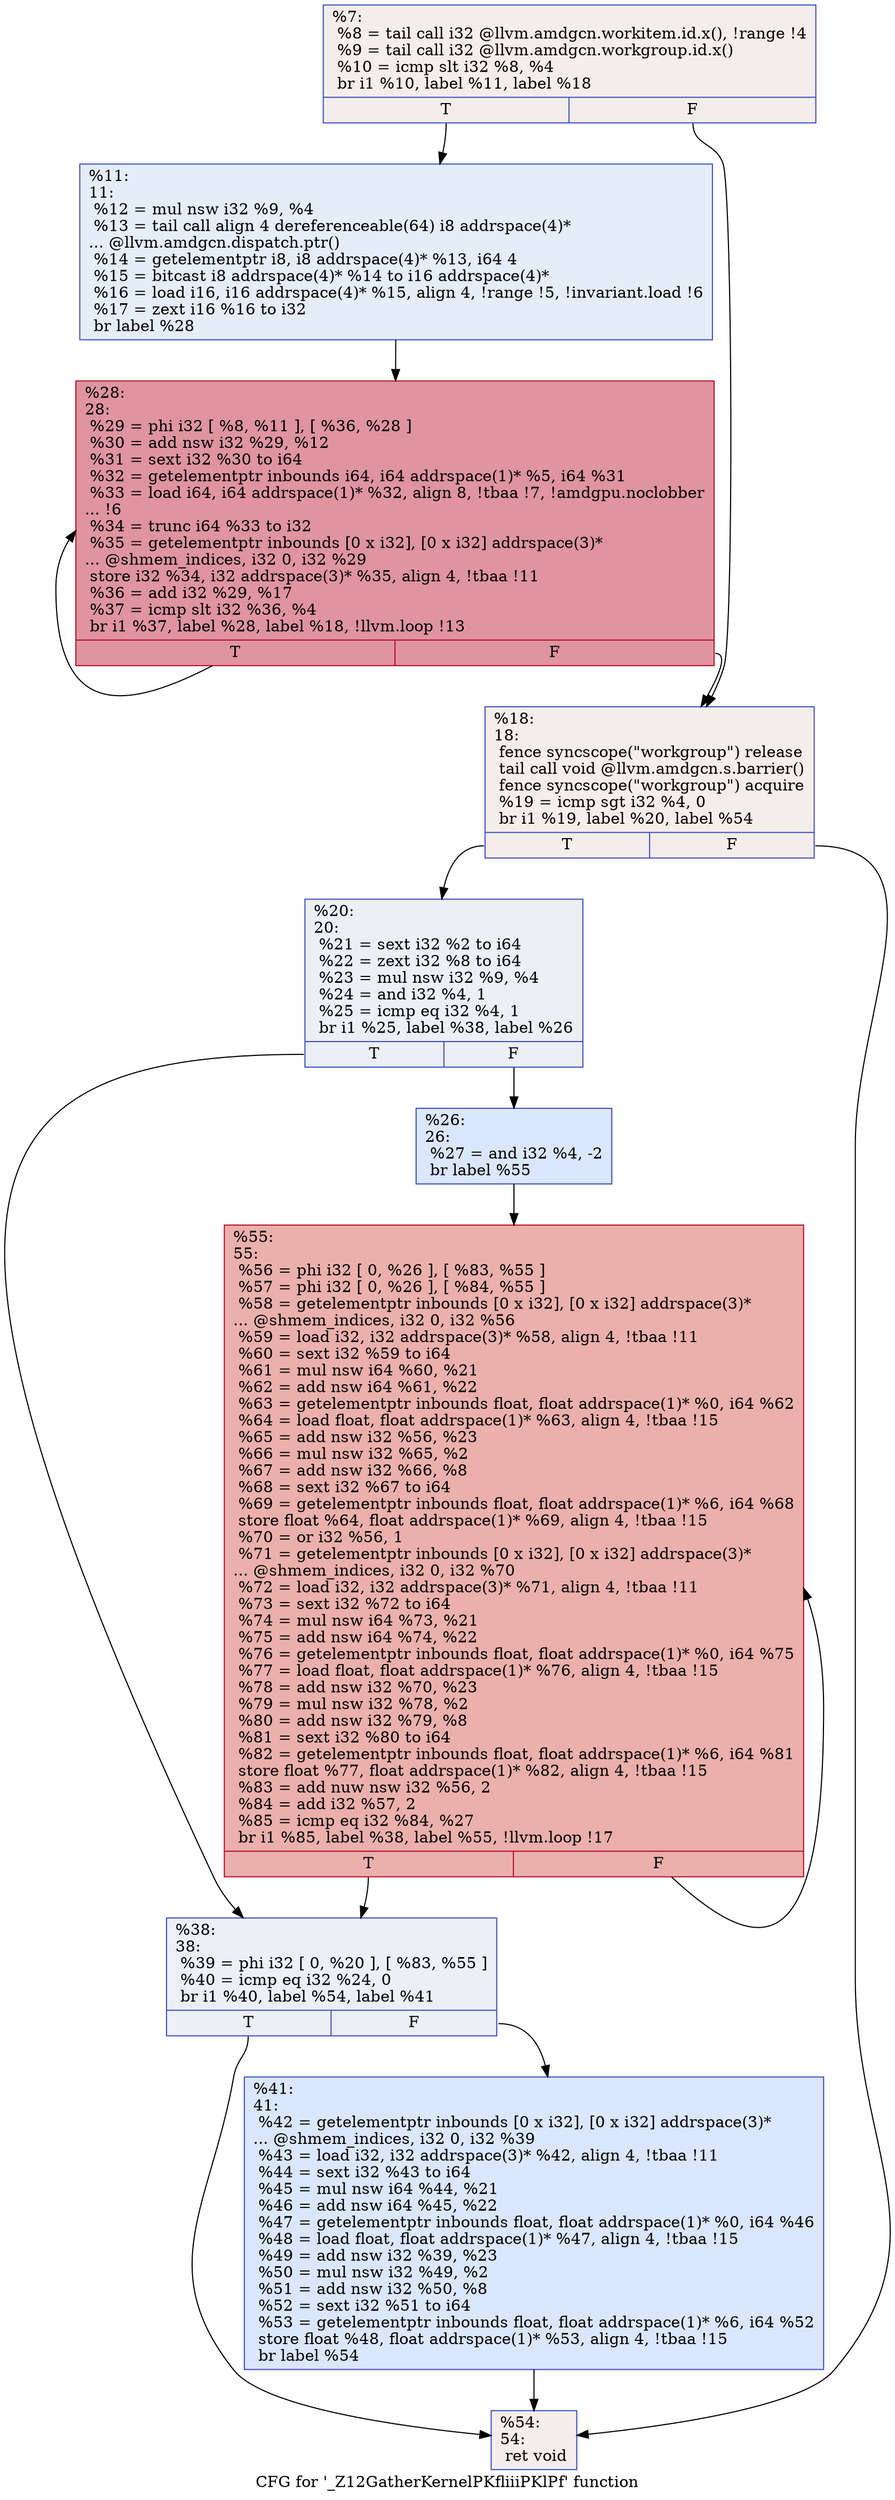 digraph "CFG for '_Z12GatherKernelPKfliiiPKlPf' function" {
	label="CFG for '_Z12GatherKernelPKfliiiPKlPf' function";

	Node0x5523690 [shape=record,color="#3d50c3ff", style=filled, fillcolor="#e5d8d170",label="{%7:\l  %8 = tail call i32 @llvm.amdgcn.workitem.id.x(), !range !4\l  %9 = tail call i32 @llvm.amdgcn.workgroup.id.x()\l  %10 = icmp slt i32 %8, %4\l  br i1 %10, label %11, label %18\l|{<s0>T|<s1>F}}"];
	Node0x5523690:s0 -> Node0x55246a0;
	Node0x5523690:s1 -> Node0x5524730;
	Node0x55246a0 [shape=record,color="#3d50c3ff", style=filled, fillcolor="#c5d6f270",label="{%11:\l11:                                               \l  %12 = mul nsw i32 %9, %4\l  %13 = tail call align 4 dereferenceable(64) i8 addrspace(4)*\l... @llvm.amdgcn.dispatch.ptr()\l  %14 = getelementptr i8, i8 addrspace(4)* %13, i64 4\l  %15 = bitcast i8 addrspace(4)* %14 to i16 addrspace(4)*\l  %16 = load i16, i16 addrspace(4)* %15, align 4, !range !5, !invariant.load !6\l  %17 = zext i16 %16 to i32\l  br label %28\l}"];
	Node0x55246a0 -> Node0x55256e0;
	Node0x5524730 [shape=record,color="#3d50c3ff", style=filled, fillcolor="#e5d8d170",label="{%18:\l18:                                               \l  fence syncscope(\"workgroup\") release\l  tail call void @llvm.amdgcn.s.barrier()\l  fence syncscope(\"workgroup\") acquire\l  %19 = icmp sgt i32 %4, 0\l  br i1 %19, label %20, label %54\l|{<s0>T|<s1>F}}"];
	Node0x5524730:s0 -> Node0x5525b10;
	Node0x5524730:s1 -> Node0x5525ba0;
	Node0x5525b10 [shape=record,color="#3d50c3ff", style=filled, fillcolor="#d4dbe670",label="{%20:\l20:                                               \l  %21 = sext i32 %2 to i64\l  %22 = zext i32 %8 to i64\l  %23 = mul nsw i32 %9, %4\l  %24 = and i32 %4, 1\l  %25 = icmp eq i32 %4, 1\l  br i1 %25, label %38, label %26\l|{<s0>T|<s1>F}}"];
	Node0x5525b10:s0 -> Node0x5525fa0;
	Node0x5525b10:s1 -> Node0x5525ff0;
	Node0x5525ff0 [shape=record,color="#3d50c3ff", style=filled, fillcolor="#aec9fc70",label="{%26:\l26:                                               \l  %27 = and i32 %4, -2\l  br label %55\l}"];
	Node0x5525ff0 -> Node0x55261f0;
	Node0x55256e0 [shape=record,color="#b70d28ff", style=filled, fillcolor="#b70d2870",label="{%28:\l28:                                               \l  %29 = phi i32 [ %8, %11 ], [ %36, %28 ]\l  %30 = add nsw i32 %29, %12\l  %31 = sext i32 %30 to i64\l  %32 = getelementptr inbounds i64, i64 addrspace(1)* %5, i64 %31\l  %33 = load i64, i64 addrspace(1)* %32, align 8, !tbaa !7, !amdgpu.noclobber\l... !6\l  %34 = trunc i64 %33 to i32\l  %35 = getelementptr inbounds [0 x i32], [0 x i32] addrspace(3)*\l... @shmem_indices, i32 0, i32 %29\l  store i32 %34, i32 addrspace(3)* %35, align 4, !tbaa !11\l  %36 = add i32 %29, %17\l  %37 = icmp slt i32 %36, %4\l  br i1 %37, label %28, label %18, !llvm.loop !13\l|{<s0>T|<s1>F}}"];
	Node0x55256e0:s0 -> Node0x55256e0;
	Node0x55256e0:s1 -> Node0x5524730;
	Node0x5525fa0 [shape=record,color="#3d50c3ff", style=filled, fillcolor="#d4dbe670",label="{%38:\l38:                                               \l  %39 = phi i32 [ 0, %20 ], [ %83, %55 ]\l  %40 = icmp eq i32 %24, 0\l  br i1 %40, label %54, label %41\l|{<s0>T|<s1>F}}"];
	Node0x5525fa0:s0 -> Node0x5525ba0;
	Node0x5525fa0:s1 -> Node0x55275e0;
	Node0x55275e0 [shape=record,color="#3d50c3ff", style=filled, fillcolor="#aec9fc70",label="{%41:\l41:                                               \l  %42 = getelementptr inbounds [0 x i32], [0 x i32] addrspace(3)*\l... @shmem_indices, i32 0, i32 %39\l  %43 = load i32, i32 addrspace(3)* %42, align 4, !tbaa !11\l  %44 = sext i32 %43 to i64\l  %45 = mul nsw i64 %44, %21\l  %46 = add nsw i64 %45, %22\l  %47 = getelementptr inbounds float, float addrspace(1)* %0, i64 %46\l  %48 = load float, float addrspace(1)* %47, align 4, !tbaa !15\l  %49 = add nsw i32 %39, %23\l  %50 = mul nsw i32 %49, %2\l  %51 = add nsw i32 %50, %8\l  %52 = sext i32 %51 to i64\l  %53 = getelementptr inbounds float, float addrspace(1)* %6, i64 %52\l  store float %48, float addrspace(1)* %53, align 4, !tbaa !15\l  br label %54\l}"];
	Node0x55275e0 -> Node0x5525ba0;
	Node0x5525ba0 [shape=record,color="#3d50c3ff", style=filled, fillcolor="#e5d8d170",label="{%54:\l54:                                               \l  ret void\l}"];
	Node0x55261f0 [shape=record,color="#b70d28ff", style=filled, fillcolor="#d24b4070",label="{%55:\l55:                                               \l  %56 = phi i32 [ 0, %26 ], [ %83, %55 ]\l  %57 = phi i32 [ 0, %26 ], [ %84, %55 ]\l  %58 = getelementptr inbounds [0 x i32], [0 x i32] addrspace(3)*\l... @shmem_indices, i32 0, i32 %56\l  %59 = load i32, i32 addrspace(3)* %58, align 4, !tbaa !11\l  %60 = sext i32 %59 to i64\l  %61 = mul nsw i64 %60, %21\l  %62 = add nsw i64 %61, %22\l  %63 = getelementptr inbounds float, float addrspace(1)* %0, i64 %62\l  %64 = load float, float addrspace(1)* %63, align 4, !tbaa !15\l  %65 = add nsw i32 %56, %23\l  %66 = mul nsw i32 %65, %2\l  %67 = add nsw i32 %66, %8\l  %68 = sext i32 %67 to i64\l  %69 = getelementptr inbounds float, float addrspace(1)* %6, i64 %68\l  store float %64, float addrspace(1)* %69, align 4, !tbaa !15\l  %70 = or i32 %56, 1\l  %71 = getelementptr inbounds [0 x i32], [0 x i32] addrspace(3)*\l... @shmem_indices, i32 0, i32 %70\l  %72 = load i32, i32 addrspace(3)* %71, align 4, !tbaa !11\l  %73 = sext i32 %72 to i64\l  %74 = mul nsw i64 %73, %21\l  %75 = add nsw i64 %74, %22\l  %76 = getelementptr inbounds float, float addrspace(1)* %0, i64 %75\l  %77 = load float, float addrspace(1)* %76, align 4, !tbaa !15\l  %78 = add nsw i32 %70, %23\l  %79 = mul nsw i32 %78, %2\l  %80 = add nsw i32 %79, %8\l  %81 = sext i32 %80 to i64\l  %82 = getelementptr inbounds float, float addrspace(1)* %6, i64 %81\l  store float %77, float addrspace(1)* %82, align 4, !tbaa !15\l  %83 = add nuw nsw i32 %56, 2\l  %84 = add i32 %57, 2\l  %85 = icmp eq i32 %84, %27\l  br i1 %85, label %38, label %55, !llvm.loop !17\l|{<s0>T|<s1>F}}"];
	Node0x55261f0:s0 -> Node0x5525fa0;
	Node0x55261f0:s1 -> Node0x55261f0;
}
